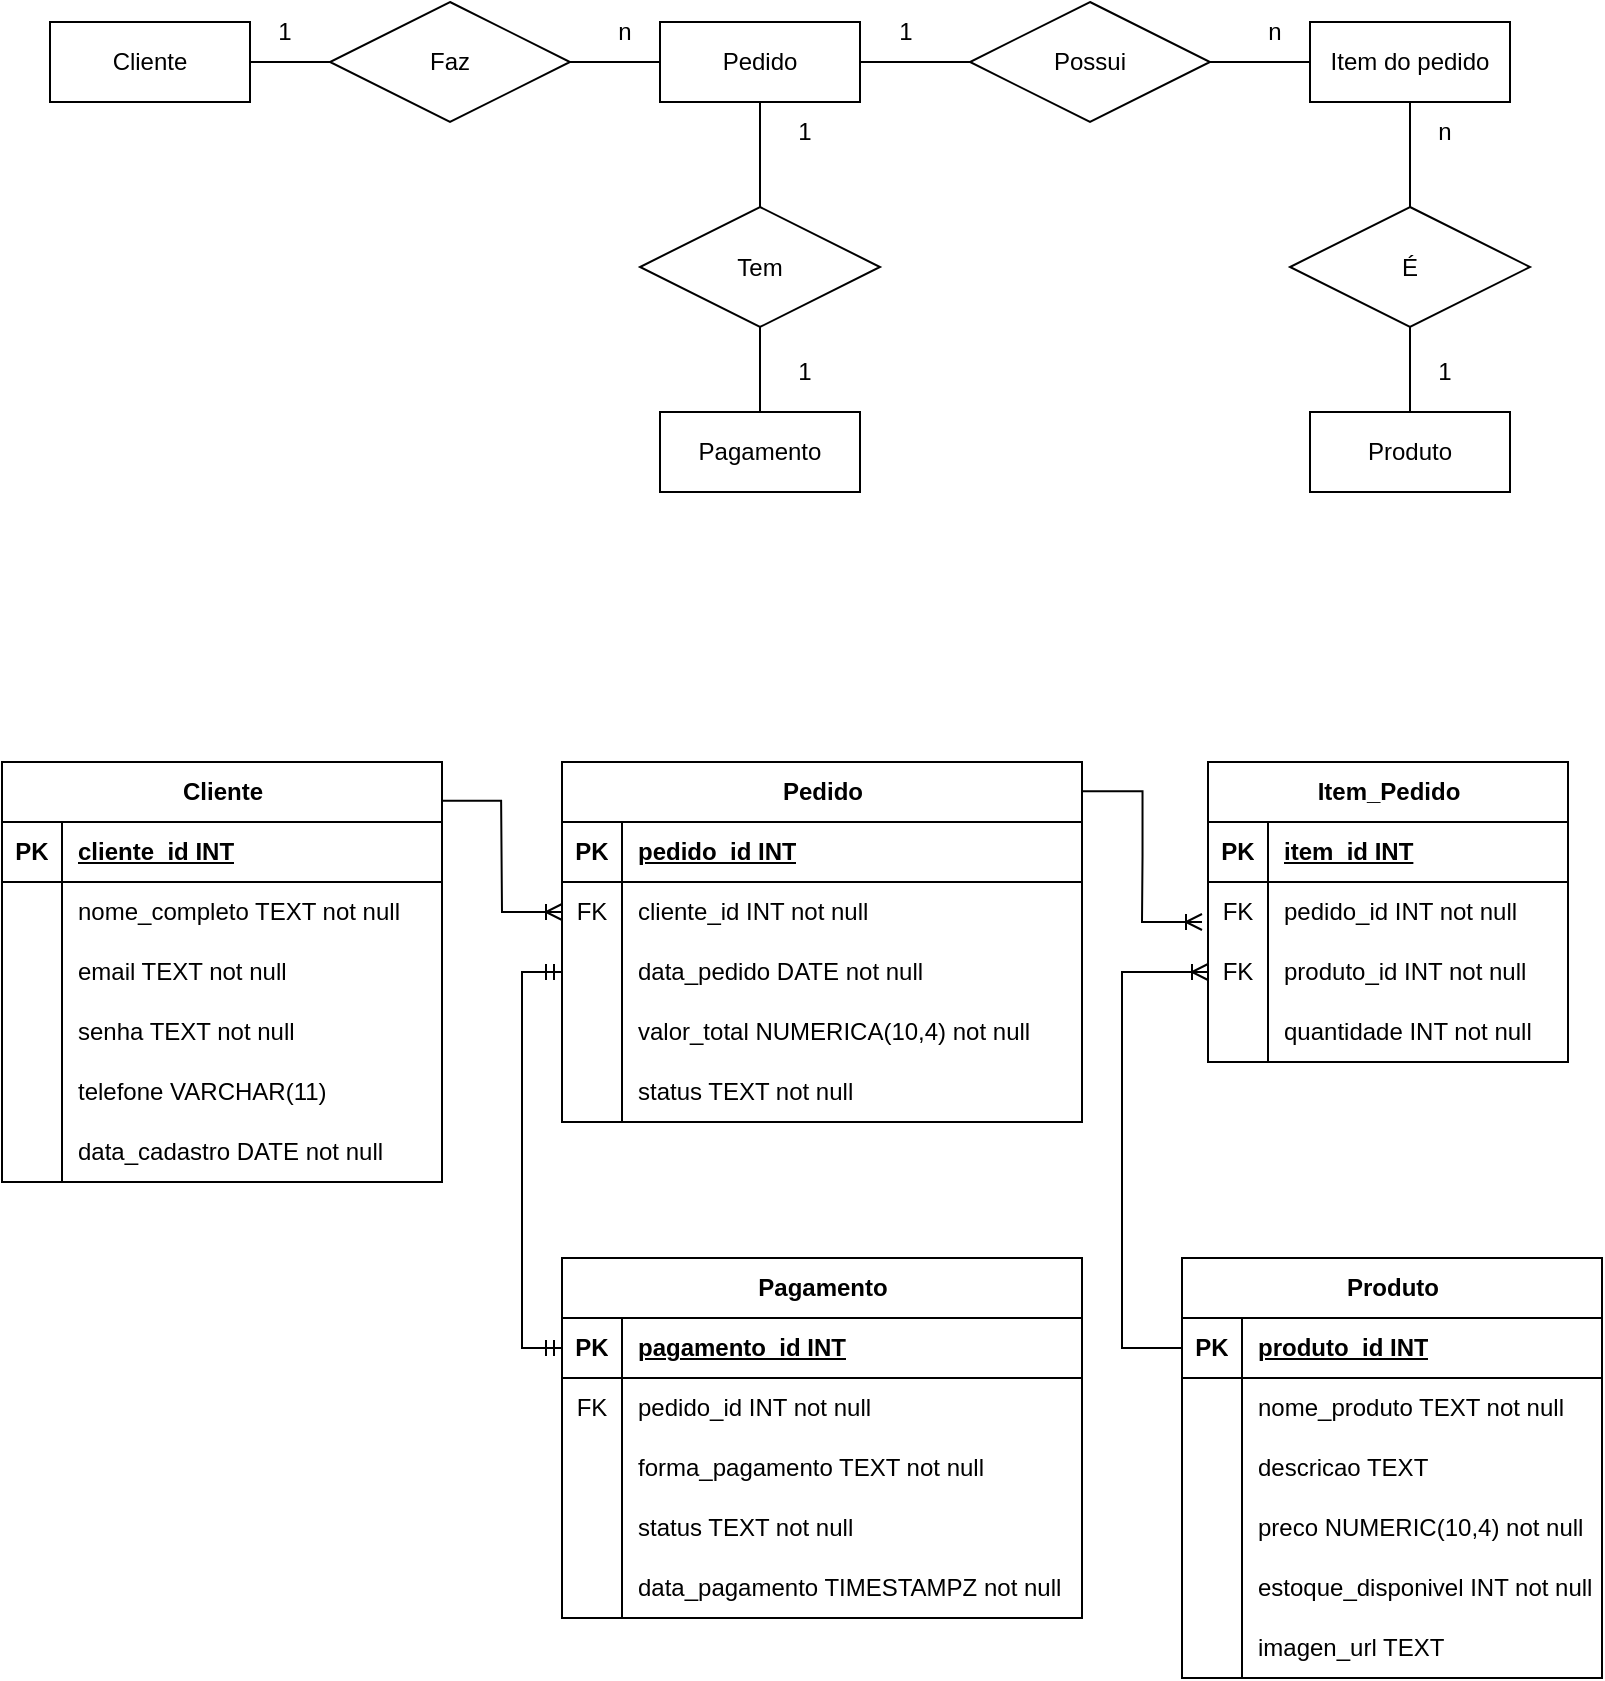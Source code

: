 <mxfile version="28.1.1">
  <diagram name="Página-1" id="kqViK7ZcUK0CykhuVJI5">
    <mxGraphModel dx="1042" dy="562" grid="1" gridSize="10" guides="1" tooltips="1" connect="1" arrows="1" fold="1" page="1" pageScale="1" pageWidth="827" pageHeight="1169" math="0" shadow="0">
      <root>
        <mxCell id="0" />
        <mxCell id="1" parent="0" />
        <mxCell id="yES4_LT3sdD0ngSkMbnS-62" style="edgeStyle=orthogonalEdgeStyle;rounded=0;orthogonalLoop=1;jettySize=auto;html=1;exitX=0;exitY=0.5;exitDx=0;exitDy=0;entryX=1;entryY=0.5;entryDx=0;entryDy=0;endArrow=none;endFill=0;" parent="1" source="yES4_LT3sdD0ngSkMbnS-65" target="yES4_LT3sdD0ngSkMbnS-75" edge="1">
          <mxGeometry relative="1" as="geometry" />
        </mxCell>
        <mxCell id="yES4_LT3sdD0ngSkMbnS-63" style="edgeStyle=orthogonalEdgeStyle;rounded=0;orthogonalLoop=1;jettySize=auto;html=1;exitX=1;exitY=0.5;exitDx=0;exitDy=0;entryX=0;entryY=0.5;entryDx=0;entryDy=0;endArrow=none;endFill=0;" parent="1" source="yES4_LT3sdD0ngSkMbnS-65" target="yES4_LT3sdD0ngSkMbnS-76" edge="1">
          <mxGeometry relative="1" as="geometry" />
        </mxCell>
        <mxCell id="yES4_LT3sdD0ngSkMbnS-64" style="edgeStyle=orthogonalEdgeStyle;rounded=0;orthogonalLoop=1;jettySize=auto;html=1;endArrow=none;endFill=0;" parent="1" source="yES4_LT3sdD0ngSkMbnS-65" target="yES4_LT3sdD0ngSkMbnS-78" edge="1">
          <mxGeometry relative="1" as="geometry" />
        </mxCell>
        <mxCell id="yES4_LT3sdD0ngSkMbnS-65" value="Pedido" style="whiteSpace=wrap;html=1;align=center;" parent="1" vertex="1">
          <mxGeometry x="349" y="50" width="100" height="40" as="geometry" />
        </mxCell>
        <mxCell id="yES4_LT3sdD0ngSkMbnS-66" style="edgeStyle=orthogonalEdgeStyle;rounded=0;orthogonalLoop=1;jettySize=auto;html=1;exitX=1;exitY=0.5;exitDx=0;exitDy=0;entryX=0;entryY=0.5;entryDx=0;entryDy=0;endArrow=none;endFill=0;" parent="1" source="yES4_LT3sdD0ngSkMbnS-67" target="yES4_LT3sdD0ngSkMbnS-75" edge="1">
          <mxGeometry relative="1" as="geometry" />
        </mxCell>
        <mxCell id="yES4_LT3sdD0ngSkMbnS-67" value="Cliente" style="whiteSpace=wrap;html=1;align=center;" parent="1" vertex="1">
          <mxGeometry x="44" y="50" width="100" height="40" as="geometry" />
        </mxCell>
        <mxCell id="yES4_LT3sdD0ngSkMbnS-68" style="edgeStyle=orthogonalEdgeStyle;rounded=0;orthogonalLoop=1;jettySize=auto;html=1;endArrow=none;endFill=0;" parent="1" source="yES4_LT3sdD0ngSkMbnS-70" target="yES4_LT3sdD0ngSkMbnS-76" edge="1">
          <mxGeometry relative="1" as="geometry" />
        </mxCell>
        <mxCell id="yES4_LT3sdD0ngSkMbnS-69" style="edgeStyle=orthogonalEdgeStyle;rounded=0;orthogonalLoop=1;jettySize=auto;html=1;entryX=0.5;entryY=0;entryDx=0;entryDy=0;endArrow=none;endFill=0;" parent="1" source="yES4_LT3sdD0ngSkMbnS-70" target="yES4_LT3sdD0ngSkMbnS-77" edge="1">
          <mxGeometry relative="1" as="geometry" />
        </mxCell>
        <mxCell id="yES4_LT3sdD0ngSkMbnS-70" value="Item do pedido" style="whiteSpace=wrap;html=1;align=center;" parent="1" vertex="1">
          <mxGeometry x="674" y="50" width="100" height="40" as="geometry" />
        </mxCell>
        <mxCell id="yES4_LT3sdD0ngSkMbnS-71" style="edgeStyle=orthogonalEdgeStyle;rounded=0;orthogonalLoop=1;jettySize=auto;html=1;exitX=0.5;exitY=0;exitDx=0;exitDy=0;entryX=0.5;entryY=1;entryDx=0;entryDy=0;endArrow=none;endFill=0;" parent="1" source="yES4_LT3sdD0ngSkMbnS-72" target="yES4_LT3sdD0ngSkMbnS-78" edge="1">
          <mxGeometry relative="1" as="geometry" />
        </mxCell>
        <mxCell id="yES4_LT3sdD0ngSkMbnS-72" value="Pagamento" style="whiteSpace=wrap;html=1;align=center;" parent="1" vertex="1">
          <mxGeometry x="349" y="245" width="100" height="40" as="geometry" />
        </mxCell>
        <mxCell id="yES4_LT3sdD0ngSkMbnS-73" style="edgeStyle=orthogonalEdgeStyle;rounded=0;orthogonalLoop=1;jettySize=auto;html=1;entryX=0.5;entryY=1;entryDx=0;entryDy=0;endArrow=none;endFill=0;" parent="1" source="yES4_LT3sdD0ngSkMbnS-74" target="yES4_LT3sdD0ngSkMbnS-77" edge="1">
          <mxGeometry relative="1" as="geometry" />
        </mxCell>
        <mxCell id="yES4_LT3sdD0ngSkMbnS-74" value="Produto" style="whiteSpace=wrap;html=1;align=center;" parent="1" vertex="1">
          <mxGeometry x="674" y="245" width="100" height="40" as="geometry" />
        </mxCell>
        <mxCell id="yES4_LT3sdD0ngSkMbnS-75" value="Faz" style="shape=rhombus;perimeter=rhombusPerimeter;whiteSpace=wrap;html=1;align=center;" parent="1" vertex="1">
          <mxGeometry x="184" y="40" width="120" height="60" as="geometry" />
        </mxCell>
        <mxCell id="yES4_LT3sdD0ngSkMbnS-76" value="Possui" style="shape=rhombus;perimeter=rhombusPerimeter;whiteSpace=wrap;html=1;align=center;" parent="1" vertex="1">
          <mxGeometry x="504" y="40" width="120" height="60" as="geometry" />
        </mxCell>
        <mxCell id="yES4_LT3sdD0ngSkMbnS-77" value="É" style="shape=rhombus;perimeter=rhombusPerimeter;whiteSpace=wrap;html=1;align=center;" parent="1" vertex="1">
          <mxGeometry x="664" y="142.5" width="120" height="60" as="geometry" />
        </mxCell>
        <mxCell id="yES4_LT3sdD0ngSkMbnS-78" value="Tem" style="shape=rhombus;perimeter=rhombusPerimeter;whiteSpace=wrap;html=1;align=center;" parent="1" vertex="1">
          <mxGeometry x="339" y="142.5" width="120" height="60" as="geometry" />
        </mxCell>
        <mxCell id="yES4_LT3sdD0ngSkMbnS-79" value="1" style="text;html=1;align=center;verticalAlign=middle;whiteSpace=wrap;rounded=0;" parent="1" vertex="1">
          <mxGeometry x="404" y="90" width="35" height="30" as="geometry" />
        </mxCell>
        <mxCell id="yES4_LT3sdD0ngSkMbnS-80" value="1" style="text;html=1;align=center;verticalAlign=middle;whiteSpace=wrap;rounded=0;" parent="1" vertex="1">
          <mxGeometry x="404" y="210" width="35" height="30" as="geometry" />
        </mxCell>
        <mxCell id="yES4_LT3sdD0ngSkMbnS-81" value="n" style="text;html=1;align=center;verticalAlign=middle;whiteSpace=wrap;rounded=0;" parent="1" vertex="1">
          <mxGeometry x="314" y="40" width="35" height="30" as="geometry" />
        </mxCell>
        <mxCell id="yES4_LT3sdD0ngSkMbnS-82" value="1" style="text;html=1;align=center;verticalAlign=middle;whiteSpace=wrap;rounded=0;" parent="1" vertex="1">
          <mxGeometry x="144" y="40" width="35" height="30" as="geometry" />
        </mxCell>
        <mxCell id="yES4_LT3sdD0ngSkMbnS-83" value="1" style="text;html=1;align=center;verticalAlign=middle;whiteSpace=wrap;rounded=0;" parent="1" vertex="1">
          <mxGeometry x="460" y="40" width="24" height="30" as="geometry" />
        </mxCell>
        <mxCell id="yES4_LT3sdD0ngSkMbnS-84" value="n" style="text;html=1;align=center;verticalAlign=middle;whiteSpace=wrap;rounded=0;" parent="1" vertex="1">
          <mxGeometry x="639" y="40" width="35" height="30" as="geometry" />
        </mxCell>
        <mxCell id="yES4_LT3sdD0ngSkMbnS-85" value="n" style="text;html=1;align=center;verticalAlign=middle;whiteSpace=wrap;rounded=0;" parent="1" vertex="1">
          <mxGeometry x="724" y="90" width="35" height="30" as="geometry" />
        </mxCell>
        <mxCell id="yES4_LT3sdD0ngSkMbnS-86" value="1" style="text;html=1;align=center;verticalAlign=middle;whiteSpace=wrap;rounded=0;" parent="1" vertex="1">
          <mxGeometry x="724" y="210" width="35" height="30" as="geometry" />
        </mxCell>
        <mxCell id="yES4_LT3sdD0ngSkMbnS-87" value="Cliente" style="shape=table;startSize=30;container=1;collapsible=1;childLayout=tableLayout;fixedRows=1;rowLines=0;fontStyle=1;align=center;resizeLast=1;html=1;" parent="1" vertex="1">
          <mxGeometry x="20" y="420" width="220" height="210" as="geometry" />
        </mxCell>
        <mxCell id="yES4_LT3sdD0ngSkMbnS-88" value="" style="shape=tableRow;horizontal=0;startSize=0;swimlaneHead=0;swimlaneBody=0;fillColor=none;collapsible=0;dropTarget=0;points=[[0,0.5],[1,0.5]];portConstraint=eastwest;top=0;left=0;right=0;bottom=1;" parent="yES4_LT3sdD0ngSkMbnS-87" vertex="1">
          <mxGeometry y="30" width="220" height="30" as="geometry" />
        </mxCell>
        <mxCell id="yES4_LT3sdD0ngSkMbnS-89" value="PK" style="shape=partialRectangle;connectable=0;fillColor=none;top=0;left=0;bottom=0;right=0;fontStyle=1;overflow=hidden;whiteSpace=wrap;html=1;" parent="yES4_LT3sdD0ngSkMbnS-88" vertex="1">
          <mxGeometry width="30" height="30" as="geometry">
            <mxRectangle width="30" height="30" as="alternateBounds" />
          </mxGeometry>
        </mxCell>
        <mxCell id="yES4_LT3sdD0ngSkMbnS-90" value="cliente_id INT" style="shape=partialRectangle;connectable=0;fillColor=none;top=0;left=0;bottom=0;right=0;align=left;spacingLeft=6;fontStyle=5;overflow=hidden;whiteSpace=wrap;html=1;" parent="yES4_LT3sdD0ngSkMbnS-88" vertex="1">
          <mxGeometry x="30" width="190" height="30" as="geometry">
            <mxRectangle width="190" height="30" as="alternateBounds" />
          </mxGeometry>
        </mxCell>
        <mxCell id="yES4_LT3sdD0ngSkMbnS-91" value="" style="shape=tableRow;horizontal=0;startSize=0;swimlaneHead=0;swimlaneBody=0;fillColor=none;collapsible=0;dropTarget=0;points=[[0,0.5],[1,0.5]];portConstraint=eastwest;top=0;left=0;right=0;bottom=0;" parent="yES4_LT3sdD0ngSkMbnS-87" vertex="1">
          <mxGeometry y="60" width="220" height="30" as="geometry" />
        </mxCell>
        <mxCell id="yES4_LT3sdD0ngSkMbnS-92" value="" style="shape=partialRectangle;connectable=0;fillColor=none;top=0;left=0;bottom=0;right=0;editable=1;overflow=hidden;whiteSpace=wrap;html=1;" parent="yES4_LT3sdD0ngSkMbnS-91" vertex="1">
          <mxGeometry width="30" height="30" as="geometry">
            <mxRectangle width="30" height="30" as="alternateBounds" />
          </mxGeometry>
        </mxCell>
        <mxCell id="yES4_LT3sdD0ngSkMbnS-93" value="nome_completo TEXT not null" style="shape=partialRectangle;connectable=0;fillColor=none;top=0;left=0;bottom=0;right=0;align=left;spacingLeft=6;overflow=hidden;whiteSpace=wrap;html=1;" parent="yES4_LT3sdD0ngSkMbnS-91" vertex="1">
          <mxGeometry x="30" width="190" height="30" as="geometry">
            <mxRectangle width="190" height="30" as="alternateBounds" />
          </mxGeometry>
        </mxCell>
        <mxCell id="yES4_LT3sdD0ngSkMbnS-94" value="" style="shape=tableRow;horizontal=0;startSize=0;swimlaneHead=0;swimlaneBody=0;fillColor=none;collapsible=0;dropTarget=0;points=[[0,0.5],[1,0.5]];portConstraint=eastwest;top=0;left=0;right=0;bottom=0;" parent="yES4_LT3sdD0ngSkMbnS-87" vertex="1">
          <mxGeometry y="90" width="220" height="30" as="geometry" />
        </mxCell>
        <mxCell id="yES4_LT3sdD0ngSkMbnS-95" value="" style="shape=partialRectangle;connectable=0;fillColor=none;top=0;left=0;bottom=0;right=0;editable=1;overflow=hidden;whiteSpace=wrap;html=1;" parent="yES4_LT3sdD0ngSkMbnS-94" vertex="1">
          <mxGeometry width="30" height="30" as="geometry">
            <mxRectangle width="30" height="30" as="alternateBounds" />
          </mxGeometry>
        </mxCell>
        <mxCell id="yES4_LT3sdD0ngSkMbnS-96" value="email TEXT not null" style="shape=partialRectangle;connectable=0;fillColor=none;top=0;left=0;bottom=0;right=0;align=left;spacingLeft=6;overflow=hidden;whiteSpace=wrap;html=1;" parent="yES4_LT3sdD0ngSkMbnS-94" vertex="1">
          <mxGeometry x="30" width="190" height="30" as="geometry">
            <mxRectangle width="190" height="30" as="alternateBounds" />
          </mxGeometry>
        </mxCell>
        <mxCell id="yES4_LT3sdD0ngSkMbnS-97" value="" style="shape=tableRow;horizontal=0;startSize=0;swimlaneHead=0;swimlaneBody=0;fillColor=none;collapsible=0;dropTarget=0;points=[[0,0.5],[1,0.5]];portConstraint=eastwest;top=0;left=0;right=0;bottom=0;" parent="yES4_LT3sdD0ngSkMbnS-87" vertex="1">
          <mxGeometry y="120" width="220" height="30" as="geometry" />
        </mxCell>
        <mxCell id="yES4_LT3sdD0ngSkMbnS-98" value="" style="shape=partialRectangle;connectable=0;fillColor=none;top=0;left=0;bottom=0;right=0;editable=1;overflow=hidden;whiteSpace=wrap;html=1;" parent="yES4_LT3sdD0ngSkMbnS-97" vertex="1">
          <mxGeometry width="30" height="30" as="geometry">
            <mxRectangle width="30" height="30" as="alternateBounds" />
          </mxGeometry>
        </mxCell>
        <mxCell id="yES4_LT3sdD0ngSkMbnS-99" value="senha TEXT not null" style="shape=partialRectangle;connectable=0;fillColor=none;top=0;left=0;bottom=0;right=0;align=left;spacingLeft=6;overflow=hidden;whiteSpace=wrap;html=1;" parent="yES4_LT3sdD0ngSkMbnS-97" vertex="1">
          <mxGeometry x="30" width="190" height="30" as="geometry">
            <mxRectangle width="190" height="30" as="alternateBounds" />
          </mxGeometry>
        </mxCell>
        <mxCell id="yES4_LT3sdD0ngSkMbnS-100" value="" style="shape=tableRow;horizontal=0;startSize=0;swimlaneHead=0;swimlaneBody=0;fillColor=none;collapsible=0;dropTarget=0;points=[[0,0.5],[1,0.5]];portConstraint=eastwest;top=0;left=0;right=0;bottom=0;" parent="yES4_LT3sdD0ngSkMbnS-87" vertex="1">
          <mxGeometry y="150" width="220" height="30" as="geometry" />
        </mxCell>
        <mxCell id="yES4_LT3sdD0ngSkMbnS-101" value="" style="shape=partialRectangle;connectable=0;fillColor=none;top=0;left=0;bottom=0;right=0;editable=1;overflow=hidden;whiteSpace=wrap;html=1;" parent="yES4_LT3sdD0ngSkMbnS-100" vertex="1">
          <mxGeometry width="30" height="30" as="geometry">
            <mxRectangle width="30" height="30" as="alternateBounds" />
          </mxGeometry>
        </mxCell>
        <mxCell id="yES4_LT3sdD0ngSkMbnS-102" value="telefone VARCHAR(11)" style="shape=partialRectangle;connectable=0;fillColor=none;top=0;left=0;bottom=0;right=0;align=left;spacingLeft=6;overflow=hidden;whiteSpace=wrap;html=1;" parent="yES4_LT3sdD0ngSkMbnS-100" vertex="1">
          <mxGeometry x="30" width="190" height="30" as="geometry">
            <mxRectangle width="190" height="30" as="alternateBounds" />
          </mxGeometry>
        </mxCell>
        <mxCell id="yES4_LT3sdD0ngSkMbnS-103" value="" style="shape=tableRow;horizontal=0;startSize=0;swimlaneHead=0;swimlaneBody=0;fillColor=none;collapsible=0;dropTarget=0;points=[[0,0.5],[1,0.5]];portConstraint=eastwest;top=0;left=0;right=0;bottom=0;" parent="yES4_LT3sdD0ngSkMbnS-87" vertex="1">
          <mxGeometry y="180" width="220" height="30" as="geometry" />
        </mxCell>
        <mxCell id="yES4_LT3sdD0ngSkMbnS-104" value="" style="shape=partialRectangle;connectable=0;fillColor=none;top=0;left=0;bottom=0;right=0;editable=1;overflow=hidden;whiteSpace=wrap;html=1;" parent="yES4_LT3sdD0ngSkMbnS-103" vertex="1">
          <mxGeometry width="30" height="30" as="geometry">
            <mxRectangle width="30" height="30" as="alternateBounds" />
          </mxGeometry>
        </mxCell>
        <mxCell id="yES4_LT3sdD0ngSkMbnS-105" value="data_cadastro DATE not null" style="shape=partialRectangle;connectable=0;fillColor=none;top=0;left=0;bottom=0;right=0;align=left;spacingLeft=6;overflow=hidden;whiteSpace=wrap;html=1;" parent="yES4_LT3sdD0ngSkMbnS-103" vertex="1">
          <mxGeometry x="30" width="190" height="30" as="geometry">
            <mxRectangle width="190" height="30" as="alternateBounds" />
          </mxGeometry>
        </mxCell>
        <mxCell id="yES4_LT3sdD0ngSkMbnS-106" value="Pedido" style="shape=table;startSize=30;container=1;collapsible=1;childLayout=tableLayout;fixedRows=1;rowLines=0;fontStyle=1;align=center;resizeLast=1;html=1;" parent="1" vertex="1">
          <mxGeometry x="300" y="420" width="260" height="180" as="geometry" />
        </mxCell>
        <mxCell id="yES4_LT3sdD0ngSkMbnS-107" value="" style="shape=tableRow;horizontal=0;startSize=0;swimlaneHead=0;swimlaneBody=0;fillColor=none;collapsible=0;dropTarget=0;points=[[0,0.5],[1,0.5]];portConstraint=eastwest;top=0;left=0;right=0;bottom=1;" parent="yES4_LT3sdD0ngSkMbnS-106" vertex="1">
          <mxGeometry y="30" width="260" height="30" as="geometry" />
        </mxCell>
        <mxCell id="yES4_LT3sdD0ngSkMbnS-108" value="PK" style="shape=partialRectangle;connectable=0;fillColor=none;top=0;left=0;bottom=0;right=0;fontStyle=1;overflow=hidden;whiteSpace=wrap;html=1;" parent="yES4_LT3sdD0ngSkMbnS-107" vertex="1">
          <mxGeometry width="30" height="30" as="geometry">
            <mxRectangle width="30" height="30" as="alternateBounds" />
          </mxGeometry>
        </mxCell>
        <mxCell id="yES4_LT3sdD0ngSkMbnS-109" value="pedido_id INT" style="shape=partialRectangle;connectable=0;fillColor=none;top=0;left=0;bottom=0;right=0;align=left;spacingLeft=6;fontStyle=5;overflow=hidden;whiteSpace=wrap;html=1;" parent="yES4_LT3sdD0ngSkMbnS-107" vertex="1">
          <mxGeometry x="30" width="230" height="30" as="geometry">
            <mxRectangle width="230" height="30" as="alternateBounds" />
          </mxGeometry>
        </mxCell>
        <mxCell id="yES4_LT3sdD0ngSkMbnS-110" value="" style="shape=tableRow;horizontal=0;startSize=0;swimlaneHead=0;swimlaneBody=0;fillColor=none;collapsible=0;dropTarget=0;points=[[0,0.5],[1,0.5]];portConstraint=eastwest;top=0;left=0;right=0;bottom=0;" parent="yES4_LT3sdD0ngSkMbnS-106" vertex="1">
          <mxGeometry y="60" width="260" height="30" as="geometry" />
        </mxCell>
        <mxCell id="yES4_LT3sdD0ngSkMbnS-111" value="FK" style="shape=partialRectangle;connectable=0;fillColor=none;top=0;left=0;bottom=0;right=0;editable=1;overflow=hidden;whiteSpace=wrap;html=1;" parent="yES4_LT3sdD0ngSkMbnS-110" vertex="1">
          <mxGeometry width="30" height="30" as="geometry">
            <mxRectangle width="30" height="30" as="alternateBounds" />
          </mxGeometry>
        </mxCell>
        <mxCell id="yES4_LT3sdD0ngSkMbnS-112" value="cliente_id INT not null" style="shape=partialRectangle;connectable=0;fillColor=none;top=0;left=0;bottom=0;right=0;align=left;spacingLeft=6;overflow=hidden;whiteSpace=wrap;html=1;" parent="yES4_LT3sdD0ngSkMbnS-110" vertex="1">
          <mxGeometry x="30" width="230" height="30" as="geometry">
            <mxRectangle width="230" height="30" as="alternateBounds" />
          </mxGeometry>
        </mxCell>
        <mxCell id="yES4_LT3sdD0ngSkMbnS-113" value="" style="shape=tableRow;horizontal=0;startSize=0;swimlaneHead=0;swimlaneBody=0;fillColor=none;collapsible=0;dropTarget=0;points=[[0,0.5],[1,0.5]];portConstraint=eastwest;top=0;left=0;right=0;bottom=0;" parent="yES4_LT3sdD0ngSkMbnS-106" vertex="1">
          <mxGeometry y="90" width="260" height="30" as="geometry" />
        </mxCell>
        <mxCell id="yES4_LT3sdD0ngSkMbnS-114" value="" style="shape=partialRectangle;connectable=0;fillColor=none;top=0;left=0;bottom=0;right=0;editable=1;overflow=hidden;whiteSpace=wrap;html=1;" parent="yES4_LT3sdD0ngSkMbnS-113" vertex="1">
          <mxGeometry width="30" height="30" as="geometry">
            <mxRectangle width="30" height="30" as="alternateBounds" />
          </mxGeometry>
        </mxCell>
        <mxCell id="yES4_LT3sdD0ngSkMbnS-115" value="data_pedido DATE not null" style="shape=partialRectangle;connectable=0;fillColor=none;top=0;left=0;bottom=0;right=0;align=left;spacingLeft=6;overflow=hidden;whiteSpace=wrap;html=1;" parent="yES4_LT3sdD0ngSkMbnS-113" vertex="1">
          <mxGeometry x="30" width="230" height="30" as="geometry">
            <mxRectangle width="230" height="30" as="alternateBounds" />
          </mxGeometry>
        </mxCell>
        <mxCell id="yES4_LT3sdD0ngSkMbnS-116" value="" style="shape=tableRow;horizontal=0;startSize=0;swimlaneHead=0;swimlaneBody=0;fillColor=none;collapsible=0;dropTarget=0;points=[[0,0.5],[1,0.5]];portConstraint=eastwest;top=0;left=0;right=0;bottom=0;" parent="yES4_LT3sdD0ngSkMbnS-106" vertex="1">
          <mxGeometry y="120" width="260" height="30" as="geometry" />
        </mxCell>
        <mxCell id="yES4_LT3sdD0ngSkMbnS-117" value="" style="shape=partialRectangle;connectable=0;fillColor=none;top=0;left=0;bottom=0;right=0;editable=1;overflow=hidden;whiteSpace=wrap;html=1;" parent="yES4_LT3sdD0ngSkMbnS-116" vertex="1">
          <mxGeometry width="30" height="30" as="geometry">
            <mxRectangle width="30" height="30" as="alternateBounds" />
          </mxGeometry>
        </mxCell>
        <mxCell id="yES4_LT3sdD0ngSkMbnS-118" value="valor_total NUMERICA(10,4) not null" style="shape=partialRectangle;connectable=0;fillColor=none;top=0;left=0;bottom=0;right=0;align=left;spacingLeft=6;overflow=hidden;whiteSpace=wrap;html=1;" parent="yES4_LT3sdD0ngSkMbnS-116" vertex="1">
          <mxGeometry x="30" width="230" height="30" as="geometry">
            <mxRectangle width="230" height="30" as="alternateBounds" />
          </mxGeometry>
        </mxCell>
        <mxCell id="yES4_LT3sdD0ngSkMbnS-122" value="" style="shape=tableRow;horizontal=0;startSize=0;swimlaneHead=0;swimlaneBody=0;fillColor=none;collapsible=0;dropTarget=0;points=[[0,0.5],[1,0.5]];portConstraint=eastwest;top=0;left=0;right=0;bottom=0;" parent="yES4_LT3sdD0ngSkMbnS-106" vertex="1">
          <mxGeometry y="150" width="260" height="30" as="geometry" />
        </mxCell>
        <mxCell id="yES4_LT3sdD0ngSkMbnS-123" value="" style="shape=partialRectangle;connectable=0;fillColor=none;top=0;left=0;bottom=0;right=0;editable=1;overflow=hidden;whiteSpace=wrap;html=1;" parent="yES4_LT3sdD0ngSkMbnS-122" vertex="1">
          <mxGeometry width="30" height="30" as="geometry">
            <mxRectangle width="30" height="30" as="alternateBounds" />
          </mxGeometry>
        </mxCell>
        <mxCell id="yES4_LT3sdD0ngSkMbnS-124" value="status TEXT not null" style="shape=partialRectangle;connectable=0;fillColor=none;top=0;left=0;bottom=0;right=0;align=left;spacingLeft=6;overflow=hidden;whiteSpace=wrap;html=1;" parent="yES4_LT3sdD0ngSkMbnS-122" vertex="1">
          <mxGeometry x="30" width="230" height="30" as="geometry">
            <mxRectangle width="230" height="30" as="alternateBounds" />
          </mxGeometry>
        </mxCell>
        <mxCell id="yES4_LT3sdD0ngSkMbnS-125" value="Item_Pedido" style="shape=table;startSize=30;container=1;collapsible=1;childLayout=tableLayout;fixedRows=1;rowLines=0;fontStyle=1;align=center;resizeLast=1;html=1;" parent="1" vertex="1">
          <mxGeometry x="623" y="420" width="180" height="150" as="geometry" />
        </mxCell>
        <mxCell id="yES4_LT3sdD0ngSkMbnS-126" value="" style="shape=tableRow;horizontal=0;startSize=0;swimlaneHead=0;swimlaneBody=0;fillColor=none;collapsible=0;dropTarget=0;points=[[0,0.5],[1,0.5]];portConstraint=eastwest;top=0;left=0;right=0;bottom=1;" parent="yES4_LT3sdD0ngSkMbnS-125" vertex="1">
          <mxGeometry y="30" width="180" height="30" as="geometry" />
        </mxCell>
        <mxCell id="yES4_LT3sdD0ngSkMbnS-127" value="PK" style="shape=partialRectangle;connectable=0;fillColor=none;top=0;left=0;bottom=0;right=0;fontStyle=1;overflow=hidden;whiteSpace=wrap;html=1;" parent="yES4_LT3sdD0ngSkMbnS-126" vertex="1">
          <mxGeometry width="30" height="30" as="geometry">
            <mxRectangle width="30" height="30" as="alternateBounds" />
          </mxGeometry>
        </mxCell>
        <mxCell id="yES4_LT3sdD0ngSkMbnS-128" value="item_id INT" style="shape=partialRectangle;connectable=0;fillColor=none;top=0;left=0;bottom=0;right=0;align=left;spacingLeft=6;fontStyle=5;overflow=hidden;whiteSpace=wrap;html=1;" parent="yES4_LT3sdD0ngSkMbnS-126" vertex="1">
          <mxGeometry x="30" width="150" height="30" as="geometry">
            <mxRectangle width="150" height="30" as="alternateBounds" />
          </mxGeometry>
        </mxCell>
        <mxCell id="yES4_LT3sdD0ngSkMbnS-129" value="" style="shape=tableRow;horizontal=0;startSize=0;swimlaneHead=0;swimlaneBody=0;fillColor=none;collapsible=0;dropTarget=0;points=[[0,0.5],[1,0.5]];portConstraint=eastwest;top=0;left=0;right=0;bottom=0;" parent="yES4_LT3sdD0ngSkMbnS-125" vertex="1">
          <mxGeometry y="60" width="180" height="30" as="geometry" />
        </mxCell>
        <mxCell id="yES4_LT3sdD0ngSkMbnS-130" value="FK" style="shape=partialRectangle;connectable=0;fillColor=none;top=0;left=0;bottom=0;right=0;editable=1;overflow=hidden;whiteSpace=wrap;html=1;" parent="yES4_LT3sdD0ngSkMbnS-129" vertex="1">
          <mxGeometry width="30" height="30" as="geometry">
            <mxRectangle width="30" height="30" as="alternateBounds" />
          </mxGeometry>
        </mxCell>
        <mxCell id="yES4_LT3sdD0ngSkMbnS-131" value="pedido_id INT not null" style="shape=partialRectangle;connectable=0;fillColor=none;top=0;left=0;bottom=0;right=0;align=left;spacingLeft=6;overflow=hidden;whiteSpace=wrap;html=1;" parent="yES4_LT3sdD0ngSkMbnS-129" vertex="1">
          <mxGeometry x="30" width="150" height="30" as="geometry">
            <mxRectangle width="150" height="30" as="alternateBounds" />
          </mxGeometry>
        </mxCell>
        <mxCell id="yES4_LT3sdD0ngSkMbnS-132" value="" style="shape=tableRow;horizontal=0;startSize=0;swimlaneHead=0;swimlaneBody=0;fillColor=none;collapsible=0;dropTarget=0;points=[[0,0.5],[1,0.5]];portConstraint=eastwest;top=0;left=0;right=0;bottom=0;" parent="yES4_LT3sdD0ngSkMbnS-125" vertex="1">
          <mxGeometry y="90" width="180" height="30" as="geometry" />
        </mxCell>
        <mxCell id="yES4_LT3sdD0ngSkMbnS-133" value="FK" style="shape=partialRectangle;connectable=0;fillColor=none;top=0;left=0;bottom=0;right=0;editable=1;overflow=hidden;whiteSpace=wrap;html=1;" parent="yES4_LT3sdD0ngSkMbnS-132" vertex="1">
          <mxGeometry width="30" height="30" as="geometry">
            <mxRectangle width="30" height="30" as="alternateBounds" />
          </mxGeometry>
        </mxCell>
        <mxCell id="yES4_LT3sdD0ngSkMbnS-134" value="produto_id INT not null" style="shape=partialRectangle;connectable=0;fillColor=none;top=0;left=0;bottom=0;right=0;align=left;spacingLeft=6;overflow=hidden;whiteSpace=wrap;html=1;" parent="yES4_LT3sdD0ngSkMbnS-132" vertex="1">
          <mxGeometry x="30" width="150" height="30" as="geometry">
            <mxRectangle width="150" height="30" as="alternateBounds" />
          </mxGeometry>
        </mxCell>
        <mxCell id="yES4_LT3sdD0ngSkMbnS-135" value="" style="shape=tableRow;horizontal=0;startSize=0;swimlaneHead=0;swimlaneBody=0;fillColor=none;collapsible=0;dropTarget=0;points=[[0,0.5],[1,0.5]];portConstraint=eastwest;top=0;left=0;right=0;bottom=0;" parent="yES4_LT3sdD0ngSkMbnS-125" vertex="1">
          <mxGeometry y="120" width="180" height="30" as="geometry" />
        </mxCell>
        <mxCell id="yES4_LT3sdD0ngSkMbnS-136" value="" style="shape=partialRectangle;connectable=0;fillColor=none;top=0;left=0;bottom=0;right=0;editable=1;overflow=hidden;whiteSpace=wrap;html=1;" parent="yES4_LT3sdD0ngSkMbnS-135" vertex="1">
          <mxGeometry width="30" height="30" as="geometry">
            <mxRectangle width="30" height="30" as="alternateBounds" />
          </mxGeometry>
        </mxCell>
        <mxCell id="yES4_LT3sdD0ngSkMbnS-137" value="quantidade INT not null" style="shape=partialRectangle;connectable=0;fillColor=none;top=0;left=0;bottom=0;right=0;align=left;spacingLeft=6;overflow=hidden;whiteSpace=wrap;html=1;" parent="yES4_LT3sdD0ngSkMbnS-135" vertex="1">
          <mxGeometry x="30" width="150" height="30" as="geometry">
            <mxRectangle width="150" height="30" as="alternateBounds" />
          </mxGeometry>
        </mxCell>
        <mxCell id="yES4_LT3sdD0ngSkMbnS-138" value="Produto" style="shape=table;startSize=30;container=1;collapsible=1;childLayout=tableLayout;fixedRows=1;rowLines=0;fontStyle=1;align=center;resizeLast=1;html=1;" parent="1" vertex="1">
          <mxGeometry x="610" y="668" width="210" height="210" as="geometry" />
        </mxCell>
        <mxCell id="yES4_LT3sdD0ngSkMbnS-139" value="" style="shape=tableRow;horizontal=0;startSize=0;swimlaneHead=0;swimlaneBody=0;fillColor=none;collapsible=0;dropTarget=0;points=[[0,0.5],[1,0.5]];portConstraint=eastwest;top=0;left=0;right=0;bottom=1;" parent="yES4_LT3sdD0ngSkMbnS-138" vertex="1">
          <mxGeometry y="30" width="210" height="30" as="geometry" />
        </mxCell>
        <mxCell id="yES4_LT3sdD0ngSkMbnS-140" value="PK" style="shape=partialRectangle;connectable=0;fillColor=none;top=0;left=0;bottom=0;right=0;fontStyle=1;overflow=hidden;whiteSpace=wrap;html=1;" parent="yES4_LT3sdD0ngSkMbnS-139" vertex="1">
          <mxGeometry width="30" height="30" as="geometry">
            <mxRectangle width="30" height="30" as="alternateBounds" />
          </mxGeometry>
        </mxCell>
        <mxCell id="yES4_LT3sdD0ngSkMbnS-141" value="produto_id INT" style="shape=partialRectangle;connectable=0;fillColor=none;top=0;left=0;bottom=0;right=0;align=left;spacingLeft=6;fontStyle=5;overflow=hidden;whiteSpace=wrap;html=1;" parent="yES4_LT3sdD0ngSkMbnS-139" vertex="1">
          <mxGeometry x="30" width="180" height="30" as="geometry">
            <mxRectangle width="180" height="30" as="alternateBounds" />
          </mxGeometry>
        </mxCell>
        <mxCell id="yES4_LT3sdD0ngSkMbnS-142" value="" style="shape=tableRow;horizontal=0;startSize=0;swimlaneHead=0;swimlaneBody=0;fillColor=none;collapsible=0;dropTarget=0;points=[[0,0.5],[1,0.5]];portConstraint=eastwest;top=0;left=0;right=0;bottom=0;" parent="yES4_LT3sdD0ngSkMbnS-138" vertex="1">
          <mxGeometry y="60" width="210" height="30" as="geometry" />
        </mxCell>
        <mxCell id="yES4_LT3sdD0ngSkMbnS-143" value="" style="shape=partialRectangle;connectable=0;fillColor=none;top=0;left=0;bottom=0;right=0;editable=1;overflow=hidden;whiteSpace=wrap;html=1;" parent="yES4_LT3sdD0ngSkMbnS-142" vertex="1">
          <mxGeometry width="30" height="30" as="geometry">
            <mxRectangle width="30" height="30" as="alternateBounds" />
          </mxGeometry>
        </mxCell>
        <mxCell id="yES4_LT3sdD0ngSkMbnS-144" value="nome_produto TEXT not null" style="shape=partialRectangle;connectable=0;fillColor=none;top=0;left=0;bottom=0;right=0;align=left;spacingLeft=6;overflow=hidden;whiteSpace=wrap;html=1;" parent="yES4_LT3sdD0ngSkMbnS-142" vertex="1">
          <mxGeometry x="30" width="180" height="30" as="geometry">
            <mxRectangle width="180" height="30" as="alternateBounds" />
          </mxGeometry>
        </mxCell>
        <mxCell id="yES4_LT3sdD0ngSkMbnS-145" value="" style="shape=tableRow;horizontal=0;startSize=0;swimlaneHead=0;swimlaneBody=0;fillColor=none;collapsible=0;dropTarget=0;points=[[0,0.5],[1,0.5]];portConstraint=eastwest;top=0;left=0;right=0;bottom=0;" parent="yES4_LT3sdD0ngSkMbnS-138" vertex="1">
          <mxGeometry y="90" width="210" height="30" as="geometry" />
        </mxCell>
        <mxCell id="yES4_LT3sdD0ngSkMbnS-146" value="" style="shape=partialRectangle;connectable=0;fillColor=none;top=0;left=0;bottom=0;right=0;editable=1;overflow=hidden;whiteSpace=wrap;html=1;" parent="yES4_LT3sdD0ngSkMbnS-145" vertex="1">
          <mxGeometry width="30" height="30" as="geometry">
            <mxRectangle width="30" height="30" as="alternateBounds" />
          </mxGeometry>
        </mxCell>
        <mxCell id="yES4_LT3sdD0ngSkMbnS-147" value="descricao TEXT" style="shape=partialRectangle;connectable=0;fillColor=none;top=0;left=0;bottom=0;right=0;align=left;spacingLeft=6;overflow=hidden;whiteSpace=wrap;html=1;" parent="yES4_LT3sdD0ngSkMbnS-145" vertex="1">
          <mxGeometry x="30" width="180" height="30" as="geometry">
            <mxRectangle width="180" height="30" as="alternateBounds" />
          </mxGeometry>
        </mxCell>
        <mxCell id="yES4_LT3sdD0ngSkMbnS-148" value="" style="shape=tableRow;horizontal=0;startSize=0;swimlaneHead=0;swimlaneBody=0;fillColor=none;collapsible=0;dropTarget=0;points=[[0,0.5],[1,0.5]];portConstraint=eastwest;top=0;left=0;right=0;bottom=0;" parent="yES4_LT3sdD0ngSkMbnS-138" vertex="1">
          <mxGeometry y="120" width="210" height="30" as="geometry" />
        </mxCell>
        <mxCell id="yES4_LT3sdD0ngSkMbnS-149" value="" style="shape=partialRectangle;connectable=0;fillColor=none;top=0;left=0;bottom=0;right=0;editable=1;overflow=hidden;whiteSpace=wrap;html=1;" parent="yES4_LT3sdD0ngSkMbnS-148" vertex="1">
          <mxGeometry width="30" height="30" as="geometry">
            <mxRectangle width="30" height="30" as="alternateBounds" />
          </mxGeometry>
        </mxCell>
        <mxCell id="yES4_LT3sdD0ngSkMbnS-150" value="preco NUMERIC(10,4) not null" style="shape=partialRectangle;connectable=0;fillColor=none;top=0;left=0;bottom=0;right=0;align=left;spacingLeft=6;overflow=hidden;whiteSpace=wrap;html=1;" parent="yES4_LT3sdD0ngSkMbnS-148" vertex="1">
          <mxGeometry x="30" width="180" height="30" as="geometry">
            <mxRectangle width="180" height="30" as="alternateBounds" />
          </mxGeometry>
        </mxCell>
        <mxCell id="yES4_LT3sdD0ngSkMbnS-151" value="" style="shape=tableRow;horizontal=0;startSize=0;swimlaneHead=0;swimlaneBody=0;fillColor=none;collapsible=0;dropTarget=0;points=[[0,0.5],[1,0.5]];portConstraint=eastwest;top=0;left=0;right=0;bottom=0;" parent="yES4_LT3sdD0ngSkMbnS-138" vertex="1">
          <mxGeometry y="150" width="210" height="30" as="geometry" />
        </mxCell>
        <mxCell id="yES4_LT3sdD0ngSkMbnS-152" value="" style="shape=partialRectangle;connectable=0;fillColor=none;top=0;left=0;bottom=0;right=0;editable=1;overflow=hidden;whiteSpace=wrap;html=1;" parent="yES4_LT3sdD0ngSkMbnS-151" vertex="1">
          <mxGeometry width="30" height="30" as="geometry">
            <mxRectangle width="30" height="30" as="alternateBounds" />
          </mxGeometry>
        </mxCell>
        <mxCell id="yES4_LT3sdD0ngSkMbnS-153" value="estoque_disponivel INT not null" style="shape=partialRectangle;connectable=0;fillColor=none;top=0;left=0;bottom=0;right=0;align=left;spacingLeft=6;overflow=hidden;whiteSpace=wrap;html=1;" parent="yES4_LT3sdD0ngSkMbnS-151" vertex="1">
          <mxGeometry x="30" width="180" height="30" as="geometry">
            <mxRectangle width="180" height="30" as="alternateBounds" />
          </mxGeometry>
        </mxCell>
        <mxCell id="yES4_LT3sdD0ngSkMbnS-154" value="" style="shape=tableRow;horizontal=0;startSize=0;swimlaneHead=0;swimlaneBody=0;fillColor=none;collapsible=0;dropTarget=0;points=[[0,0.5],[1,0.5]];portConstraint=eastwest;top=0;left=0;right=0;bottom=0;" parent="yES4_LT3sdD0ngSkMbnS-138" vertex="1">
          <mxGeometry y="180" width="210" height="30" as="geometry" />
        </mxCell>
        <mxCell id="yES4_LT3sdD0ngSkMbnS-155" value="" style="shape=partialRectangle;connectable=0;fillColor=none;top=0;left=0;bottom=0;right=0;editable=1;overflow=hidden;whiteSpace=wrap;html=1;" parent="yES4_LT3sdD0ngSkMbnS-154" vertex="1">
          <mxGeometry width="30" height="30" as="geometry">
            <mxRectangle width="30" height="30" as="alternateBounds" />
          </mxGeometry>
        </mxCell>
        <mxCell id="yES4_LT3sdD0ngSkMbnS-156" value="imagen_url TEXT" style="shape=partialRectangle;connectable=0;fillColor=none;top=0;left=0;bottom=0;right=0;align=left;spacingLeft=6;overflow=hidden;whiteSpace=wrap;html=1;" parent="yES4_LT3sdD0ngSkMbnS-154" vertex="1">
          <mxGeometry x="30" width="180" height="30" as="geometry">
            <mxRectangle width="180" height="30" as="alternateBounds" />
          </mxGeometry>
        </mxCell>
        <mxCell id="yES4_LT3sdD0ngSkMbnS-157" value="Pagamento" style="shape=table;startSize=30;container=1;collapsible=1;childLayout=tableLayout;fixedRows=1;rowLines=0;fontStyle=1;align=center;resizeLast=1;html=1;" parent="1" vertex="1">
          <mxGeometry x="300" y="668" width="260" height="180" as="geometry" />
        </mxCell>
        <mxCell id="yES4_LT3sdD0ngSkMbnS-158" value="" style="shape=tableRow;horizontal=0;startSize=0;swimlaneHead=0;swimlaneBody=0;fillColor=none;collapsible=0;dropTarget=0;points=[[0,0.5],[1,0.5]];portConstraint=eastwest;top=0;left=0;right=0;bottom=1;" parent="yES4_LT3sdD0ngSkMbnS-157" vertex="1">
          <mxGeometry y="30" width="260" height="30" as="geometry" />
        </mxCell>
        <mxCell id="yES4_LT3sdD0ngSkMbnS-159" value="PK" style="shape=partialRectangle;connectable=0;fillColor=none;top=0;left=0;bottom=0;right=0;fontStyle=1;overflow=hidden;whiteSpace=wrap;html=1;" parent="yES4_LT3sdD0ngSkMbnS-158" vertex="1">
          <mxGeometry width="30" height="30" as="geometry">
            <mxRectangle width="30" height="30" as="alternateBounds" />
          </mxGeometry>
        </mxCell>
        <mxCell id="yES4_LT3sdD0ngSkMbnS-160" value="pagamento_id INT" style="shape=partialRectangle;connectable=0;fillColor=none;top=0;left=0;bottom=0;right=0;align=left;spacingLeft=6;fontStyle=5;overflow=hidden;whiteSpace=wrap;html=1;" parent="yES4_LT3sdD0ngSkMbnS-158" vertex="1">
          <mxGeometry x="30" width="230" height="30" as="geometry">
            <mxRectangle width="230" height="30" as="alternateBounds" />
          </mxGeometry>
        </mxCell>
        <mxCell id="yES4_LT3sdD0ngSkMbnS-161" value="" style="shape=tableRow;horizontal=0;startSize=0;swimlaneHead=0;swimlaneBody=0;fillColor=none;collapsible=0;dropTarget=0;points=[[0,0.5],[1,0.5]];portConstraint=eastwest;top=0;left=0;right=0;bottom=0;" parent="yES4_LT3sdD0ngSkMbnS-157" vertex="1">
          <mxGeometry y="60" width="260" height="30" as="geometry" />
        </mxCell>
        <mxCell id="yES4_LT3sdD0ngSkMbnS-162" value="FK" style="shape=partialRectangle;connectable=0;fillColor=none;top=0;left=0;bottom=0;right=0;editable=1;overflow=hidden;whiteSpace=wrap;html=1;" parent="yES4_LT3sdD0ngSkMbnS-161" vertex="1">
          <mxGeometry width="30" height="30" as="geometry">
            <mxRectangle width="30" height="30" as="alternateBounds" />
          </mxGeometry>
        </mxCell>
        <mxCell id="yES4_LT3sdD0ngSkMbnS-163" value="pedido_id INT not null" style="shape=partialRectangle;connectable=0;fillColor=none;top=0;left=0;bottom=0;right=0;align=left;spacingLeft=6;overflow=hidden;whiteSpace=wrap;html=1;" parent="yES4_LT3sdD0ngSkMbnS-161" vertex="1">
          <mxGeometry x="30" width="230" height="30" as="geometry">
            <mxRectangle width="230" height="30" as="alternateBounds" />
          </mxGeometry>
        </mxCell>
        <mxCell id="yES4_LT3sdD0ngSkMbnS-164" value="" style="shape=tableRow;horizontal=0;startSize=0;swimlaneHead=0;swimlaneBody=0;fillColor=none;collapsible=0;dropTarget=0;points=[[0,0.5],[1,0.5]];portConstraint=eastwest;top=0;left=0;right=0;bottom=0;" parent="yES4_LT3sdD0ngSkMbnS-157" vertex="1">
          <mxGeometry y="90" width="260" height="30" as="geometry" />
        </mxCell>
        <mxCell id="yES4_LT3sdD0ngSkMbnS-165" value="" style="shape=partialRectangle;connectable=0;fillColor=none;top=0;left=0;bottom=0;right=0;editable=1;overflow=hidden;whiteSpace=wrap;html=1;" parent="yES4_LT3sdD0ngSkMbnS-164" vertex="1">
          <mxGeometry width="30" height="30" as="geometry">
            <mxRectangle width="30" height="30" as="alternateBounds" />
          </mxGeometry>
        </mxCell>
        <mxCell id="yES4_LT3sdD0ngSkMbnS-166" value="forma_pagamento TEXT not null" style="shape=partialRectangle;connectable=0;fillColor=none;top=0;left=0;bottom=0;right=0;align=left;spacingLeft=6;overflow=hidden;whiteSpace=wrap;html=1;" parent="yES4_LT3sdD0ngSkMbnS-164" vertex="1">
          <mxGeometry x="30" width="230" height="30" as="geometry">
            <mxRectangle width="230" height="30" as="alternateBounds" />
          </mxGeometry>
        </mxCell>
        <mxCell id="yES4_LT3sdD0ngSkMbnS-167" value="" style="shape=tableRow;horizontal=0;startSize=0;swimlaneHead=0;swimlaneBody=0;fillColor=none;collapsible=0;dropTarget=0;points=[[0,0.5],[1,0.5]];portConstraint=eastwest;top=0;left=0;right=0;bottom=0;" parent="yES4_LT3sdD0ngSkMbnS-157" vertex="1">
          <mxGeometry y="120" width="260" height="30" as="geometry" />
        </mxCell>
        <mxCell id="yES4_LT3sdD0ngSkMbnS-168" value="" style="shape=partialRectangle;connectable=0;fillColor=none;top=0;left=0;bottom=0;right=0;editable=1;overflow=hidden;whiteSpace=wrap;html=1;" parent="yES4_LT3sdD0ngSkMbnS-167" vertex="1">
          <mxGeometry width="30" height="30" as="geometry">
            <mxRectangle width="30" height="30" as="alternateBounds" />
          </mxGeometry>
        </mxCell>
        <mxCell id="yES4_LT3sdD0ngSkMbnS-169" value="status TEXT not null" style="shape=partialRectangle;connectable=0;fillColor=none;top=0;left=0;bottom=0;right=0;align=left;spacingLeft=6;overflow=hidden;whiteSpace=wrap;html=1;" parent="yES4_LT3sdD0ngSkMbnS-167" vertex="1">
          <mxGeometry x="30" width="230" height="30" as="geometry">
            <mxRectangle width="230" height="30" as="alternateBounds" />
          </mxGeometry>
        </mxCell>
        <mxCell id="yES4_LT3sdD0ngSkMbnS-170" value="" style="shape=tableRow;horizontal=0;startSize=0;swimlaneHead=0;swimlaneBody=0;fillColor=none;collapsible=0;dropTarget=0;points=[[0,0.5],[1,0.5]];portConstraint=eastwest;top=0;left=0;right=0;bottom=0;" parent="yES4_LT3sdD0ngSkMbnS-157" vertex="1">
          <mxGeometry y="150" width="260" height="30" as="geometry" />
        </mxCell>
        <mxCell id="yES4_LT3sdD0ngSkMbnS-171" value="" style="shape=partialRectangle;connectable=0;fillColor=none;top=0;left=0;bottom=0;right=0;editable=1;overflow=hidden;whiteSpace=wrap;html=1;" parent="yES4_LT3sdD0ngSkMbnS-170" vertex="1">
          <mxGeometry width="30" height="30" as="geometry">
            <mxRectangle width="30" height="30" as="alternateBounds" />
          </mxGeometry>
        </mxCell>
        <mxCell id="yES4_LT3sdD0ngSkMbnS-172" value="data_pagamento TIMESTAMPZ not null" style="shape=partialRectangle;connectable=0;fillColor=none;top=0;left=0;bottom=0;right=0;align=left;spacingLeft=6;overflow=hidden;whiteSpace=wrap;html=1;" parent="yES4_LT3sdD0ngSkMbnS-170" vertex="1">
          <mxGeometry x="30" width="230" height="30" as="geometry">
            <mxRectangle width="230" height="30" as="alternateBounds" />
          </mxGeometry>
        </mxCell>
        <mxCell id="yES4_LT3sdD0ngSkMbnS-173" value="" style="edgeStyle=entityRelationEdgeStyle;fontSize=12;html=1;endArrow=ERoneToMany;rounded=0;exitX=0.998;exitY=0.092;exitDx=0;exitDy=0;exitPerimeter=0;entryX=0;entryY=0.5;entryDx=0;entryDy=0;" parent="1" source="yES4_LT3sdD0ngSkMbnS-87" target="yES4_LT3sdD0ngSkMbnS-110" edge="1">
          <mxGeometry width="100" height="100" relative="1" as="geometry">
            <mxPoint x="360" y="730" as="sourcePoint" />
            <mxPoint x="460" y="630" as="targetPoint" />
          </mxGeometry>
        </mxCell>
        <mxCell id="yES4_LT3sdD0ngSkMbnS-174" value="" style="edgeStyle=entityRelationEdgeStyle;fontSize=12;html=1;endArrow=ERoneToMany;rounded=0;exitX=1.001;exitY=0.081;exitDx=0;exitDy=0;exitPerimeter=0;" parent="1" source="yES4_LT3sdD0ngSkMbnS-106" edge="1">
          <mxGeometry width="100" height="100" relative="1" as="geometry">
            <mxPoint x="360" y="730" as="sourcePoint" />
            <mxPoint x="620" y="500" as="targetPoint" />
          </mxGeometry>
        </mxCell>
        <mxCell id="yES4_LT3sdD0ngSkMbnS-175" value="" style="edgeStyle=elbowEdgeStyle;fontSize=12;html=1;endArrow=ERoneToMany;rounded=0;entryX=0;entryY=0.5;entryDx=0;entryDy=0;exitX=0;exitY=0.5;exitDx=0;exitDy=0;" parent="1" source="yES4_LT3sdD0ngSkMbnS-139" target="yES4_LT3sdD0ngSkMbnS-132" edge="1">
          <mxGeometry width="100" height="100" relative="1" as="geometry">
            <mxPoint x="360" y="730" as="sourcePoint" />
            <mxPoint x="460" y="630" as="targetPoint" />
            <Array as="points">
              <mxPoint x="580" y="630" />
            </Array>
          </mxGeometry>
        </mxCell>
        <mxCell id="yES4_LT3sdD0ngSkMbnS-176" value="" style="edgeStyle=elbowEdgeStyle;fontSize=12;html=1;endArrow=ERmandOne;startArrow=ERmandOne;rounded=0;entryX=0;entryY=0.5;entryDx=0;entryDy=0;exitX=0;exitY=0.5;exitDx=0;exitDy=0;" parent="1" source="yES4_LT3sdD0ngSkMbnS-158" target="yES4_LT3sdD0ngSkMbnS-113" edge="1">
          <mxGeometry width="100" height="100" relative="1" as="geometry">
            <mxPoint x="360" y="730" as="sourcePoint" />
            <mxPoint x="460" y="630" as="targetPoint" />
            <Array as="points">
              <mxPoint x="280" y="620" />
            </Array>
          </mxGeometry>
        </mxCell>
      </root>
    </mxGraphModel>
  </diagram>
</mxfile>
